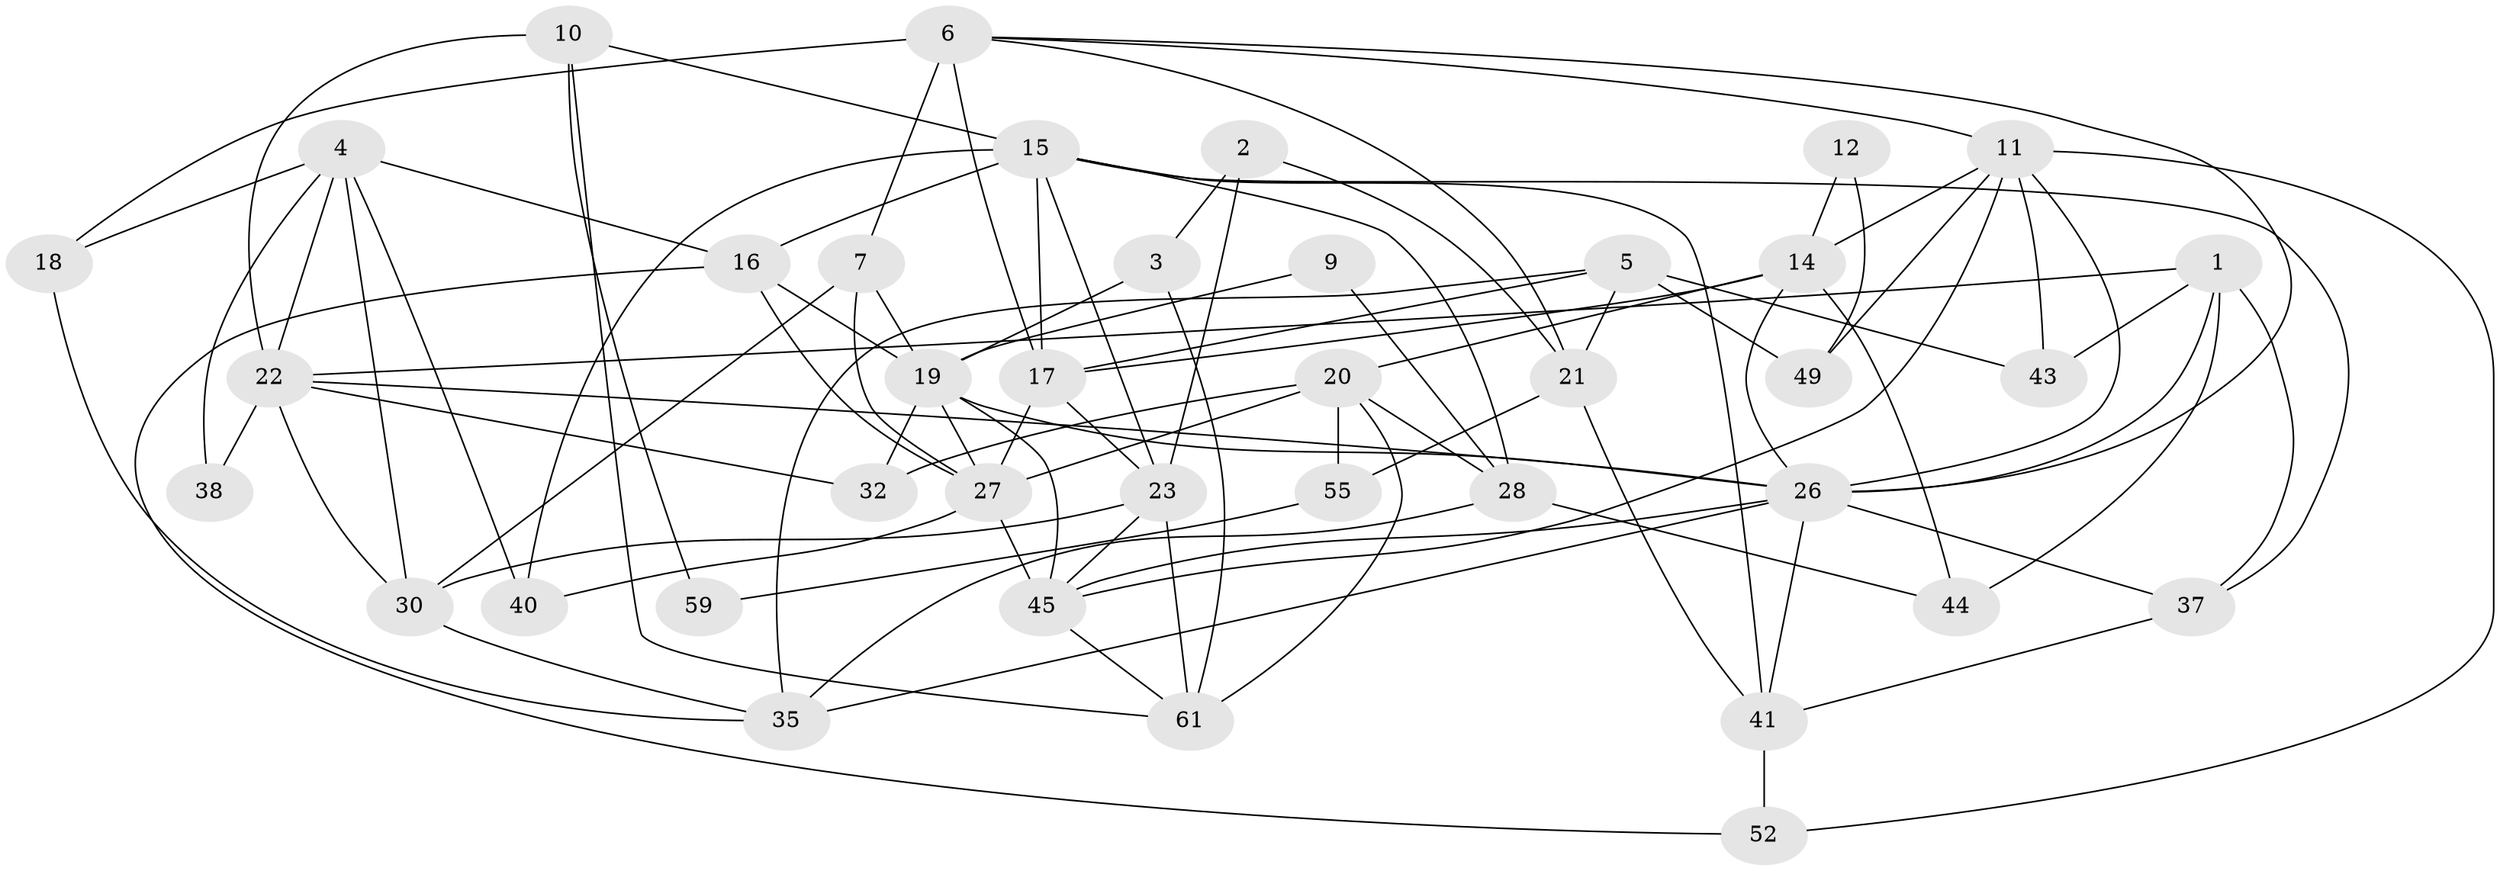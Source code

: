 // original degree distribution, {3: 0.29508196721311475, 4: 0.29508196721311475, 5: 0.22950819672131148, 2: 0.08196721311475409, 7: 0.03278688524590164, 6: 0.06557377049180328}
// Generated by graph-tools (version 1.1) at 2025/41/03/06/25 10:41:55]
// undirected, 39 vertices, 92 edges
graph export_dot {
graph [start="1"]
  node [color=gray90,style=filled];
  1 [super="+13"];
  2;
  3;
  4 [super="+50"];
  5 [super="+42"];
  6 [super="+48"];
  7 [super="+8"];
  9;
  10 [super="+33"];
  11 [super="+31"];
  12;
  14 [super="+47"];
  15 [super="+60"];
  16 [super="+58"];
  17 [super="+57"];
  18;
  19 [super="+36"];
  20 [super="+29"];
  21 [super="+34"];
  22 [super="+24"];
  23 [super="+25"];
  26 [super="+51"];
  27 [super="+39"];
  28 [super="+54"];
  30;
  32;
  35 [super="+53"];
  37;
  38;
  40;
  41 [super="+56"];
  43;
  44;
  45 [super="+46"];
  49;
  52;
  55;
  59;
  61;
  1 -- 37;
  1 -- 43;
  1 -- 44;
  1 -- 26;
  1 -- 22;
  2 -- 23;
  2 -- 3;
  2 -- 21;
  3 -- 61;
  3 -- 19;
  4 -- 18;
  4 -- 38;
  4 -- 16;
  4 -- 40;
  4 -- 30;
  4 -- 22;
  5 -- 17;
  5 -- 21 [weight=2];
  5 -- 49;
  5 -- 43;
  5 -- 35;
  6 -- 17 [weight=2];
  6 -- 21;
  6 -- 18;
  6 -- 26;
  6 -- 11;
  6 -- 7;
  7 -- 19 [weight=2];
  7 -- 30;
  7 -- 27;
  9 -- 19;
  9 -- 28 [weight=2];
  10 -- 15;
  10 -- 61;
  10 -- 59;
  10 -- 22;
  11 -- 49;
  11 -- 52;
  11 -- 43;
  11 -- 26;
  11 -- 45;
  11 -- 14;
  12 -- 49;
  12 -- 14;
  14 -- 26;
  14 -- 44;
  14 -- 20;
  14 -- 17;
  15 -- 40 [weight=2];
  15 -- 37;
  15 -- 23;
  15 -- 41;
  15 -- 28;
  15 -- 16;
  15 -- 17;
  16 -- 19;
  16 -- 52;
  16 -- 27;
  17 -- 23;
  17 -- 27;
  18 -- 35;
  19 -- 27;
  19 -- 32;
  19 -- 45;
  19 -- 26;
  20 -- 61;
  20 -- 55;
  20 -- 32;
  20 -- 28;
  20 -- 27;
  21 -- 55;
  21 -- 41;
  22 -- 30;
  22 -- 26;
  22 -- 32;
  22 -- 38;
  23 -- 30;
  23 -- 45;
  23 -- 61;
  26 -- 45;
  26 -- 41;
  26 -- 37;
  26 -- 35;
  27 -- 45;
  27 -- 40;
  28 -- 35;
  28 -- 44;
  30 -- 35;
  37 -- 41;
  41 -- 52;
  45 -- 61;
  55 -- 59;
}
